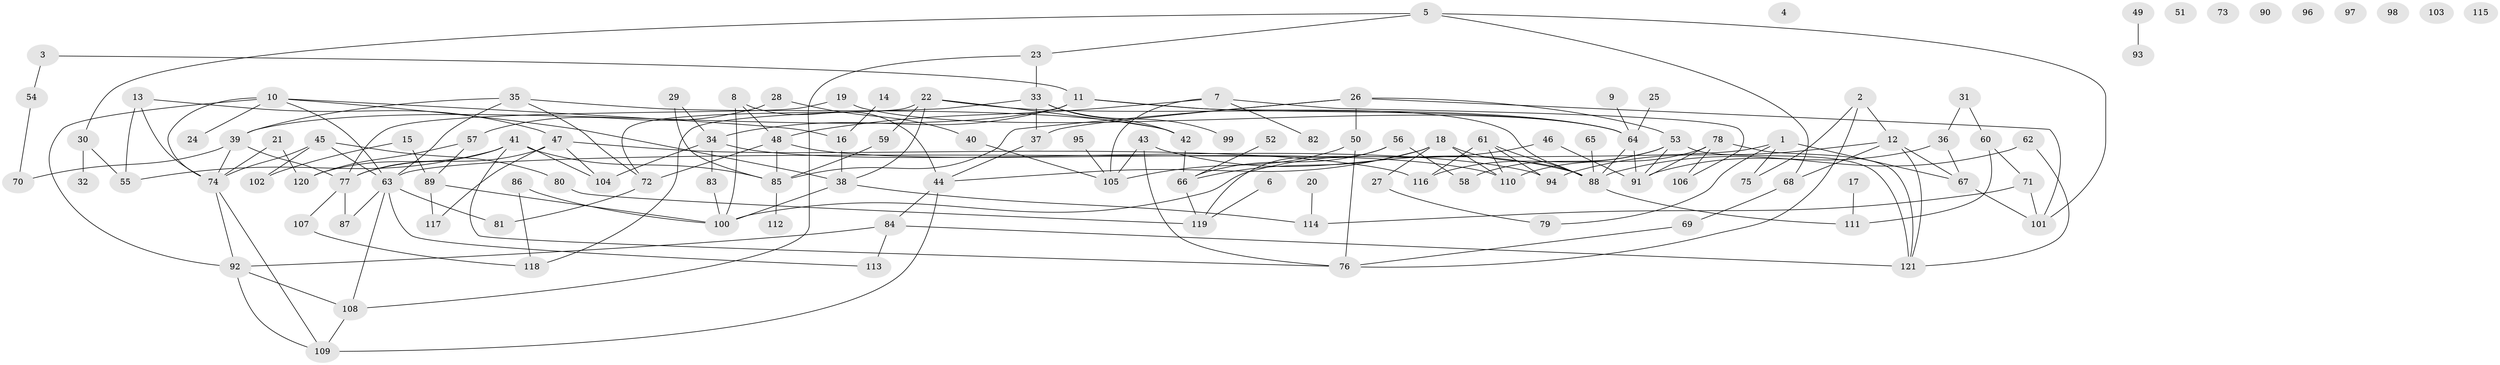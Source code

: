 // Generated by graph-tools (version 1.1) at 2025/33/03/09/25 02:33:30]
// undirected, 121 vertices, 182 edges
graph export_dot {
graph [start="1"]
  node [color=gray90,style=filled];
  1;
  2;
  3;
  4;
  5;
  6;
  7;
  8;
  9;
  10;
  11;
  12;
  13;
  14;
  15;
  16;
  17;
  18;
  19;
  20;
  21;
  22;
  23;
  24;
  25;
  26;
  27;
  28;
  29;
  30;
  31;
  32;
  33;
  34;
  35;
  36;
  37;
  38;
  39;
  40;
  41;
  42;
  43;
  44;
  45;
  46;
  47;
  48;
  49;
  50;
  51;
  52;
  53;
  54;
  55;
  56;
  57;
  58;
  59;
  60;
  61;
  62;
  63;
  64;
  65;
  66;
  67;
  68;
  69;
  70;
  71;
  72;
  73;
  74;
  75;
  76;
  77;
  78;
  79;
  80;
  81;
  82;
  83;
  84;
  85;
  86;
  87;
  88;
  89;
  90;
  91;
  92;
  93;
  94;
  95;
  96;
  97;
  98;
  99;
  100;
  101;
  102;
  103;
  104;
  105;
  106;
  107;
  108;
  109;
  110;
  111;
  112;
  113;
  114;
  115;
  116;
  117;
  118;
  119;
  120;
  121;
  1 -- 63;
  1 -- 67;
  1 -- 75;
  1 -- 79;
  2 -- 12;
  2 -- 75;
  2 -- 76;
  3 -- 11;
  3 -- 54;
  5 -- 23;
  5 -- 30;
  5 -- 68;
  5 -- 101;
  6 -- 119;
  7 -- 48;
  7 -- 82;
  7 -- 105;
  7 -- 106;
  8 -- 44;
  8 -- 48;
  8 -- 100;
  9 -- 64;
  10 -- 16;
  10 -- 24;
  10 -- 38;
  10 -- 63;
  10 -- 74;
  10 -- 92;
  11 -- 34;
  11 -- 39;
  11 -- 64;
  11 -- 88;
  12 -- 67;
  12 -- 68;
  12 -- 94;
  12 -- 121;
  13 -- 47;
  13 -- 55;
  13 -- 74;
  14 -- 16;
  15 -- 89;
  15 -- 102;
  16 -- 38;
  17 -- 111;
  18 -- 27;
  18 -- 44;
  18 -- 66;
  18 -- 88;
  18 -- 110;
  19 -- 64;
  19 -- 77;
  20 -- 114;
  21 -- 74;
  21 -- 120;
  22 -- 38;
  22 -- 42;
  22 -- 59;
  22 -- 64;
  22 -- 72;
  23 -- 33;
  23 -- 108;
  25 -- 64;
  26 -- 37;
  26 -- 50;
  26 -- 53;
  26 -- 85;
  26 -- 101;
  27 -- 79;
  28 -- 40;
  28 -- 57;
  29 -- 34;
  29 -- 85;
  30 -- 32;
  30 -- 55;
  31 -- 36;
  31 -- 60;
  33 -- 37;
  33 -- 42;
  33 -- 99;
  33 -- 118;
  34 -- 83;
  34 -- 94;
  34 -- 104;
  35 -- 39;
  35 -- 42;
  35 -- 63;
  35 -- 72;
  36 -- 67;
  36 -- 91;
  37 -- 44;
  38 -- 100;
  38 -- 114;
  39 -- 70;
  39 -- 74;
  39 -- 77;
  40 -- 105;
  41 -- 55;
  41 -- 76;
  41 -- 77;
  41 -- 85;
  41 -- 104;
  41 -- 120;
  42 -- 66;
  43 -- 76;
  43 -- 88;
  43 -- 105;
  44 -- 84;
  44 -- 109;
  45 -- 63;
  45 -- 74;
  45 -- 80;
  45 -- 102;
  46 -- 91;
  46 -- 100;
  47 -- 77;
  47 -- 104;
  47 -- 116;
  47 -- 117;
  48 -- 72;
  48 -- 85;
  48 -- 110;
  49 -- 93;
  50 -- 76;
  50 -- 105;
  52 -- 66;
  53 -- 58;
  53 -- 91;
  53 -- 116;
  53 -- 121;
  54 -- 70;
  56 -- 58;
  56 -- 66;
  56 -- 119;
  57 -- 89;
  57 -- 120;
  59 -- 85;
  60 -- 71;
  60 -- 111;
  61 -- 88;
  61 -- 94;
  61 -- 110;
  61 -- 116;
  62 -- 88;
  62 -- 121;
  63 -- 81;
  63 -- 87;
  63 -- 108;
  63 -- 113;
  64 -- 88;
  64 -- 91;
  65 -- 88;
  66 -- 119;
  67 -- 101;
  68 -- 69;
  69 -- 76;
  71 -- 101;
  71 -- 114;
  72 -- 81;
  74 -- 92;
  74 -- 109;
  77 -- 87;
  77 -- 107;
  78 -- 91;
  78 -- 106;
  78 -- 110;
  78 -- 121;
  80 -- 119;
  83 -- 100;
  84 -- 92;
  84 -- 113;
  84 -- 121;
  85 -- 112;
  86 -- 100;
  86 -- 118;
  88 -- 111;
  89 -- 100;
  89 -- 117;
  92 -- 108;
  92 -- 109;
  95 -- 105;
  107 -- 118;
  108 -- 109;
}
